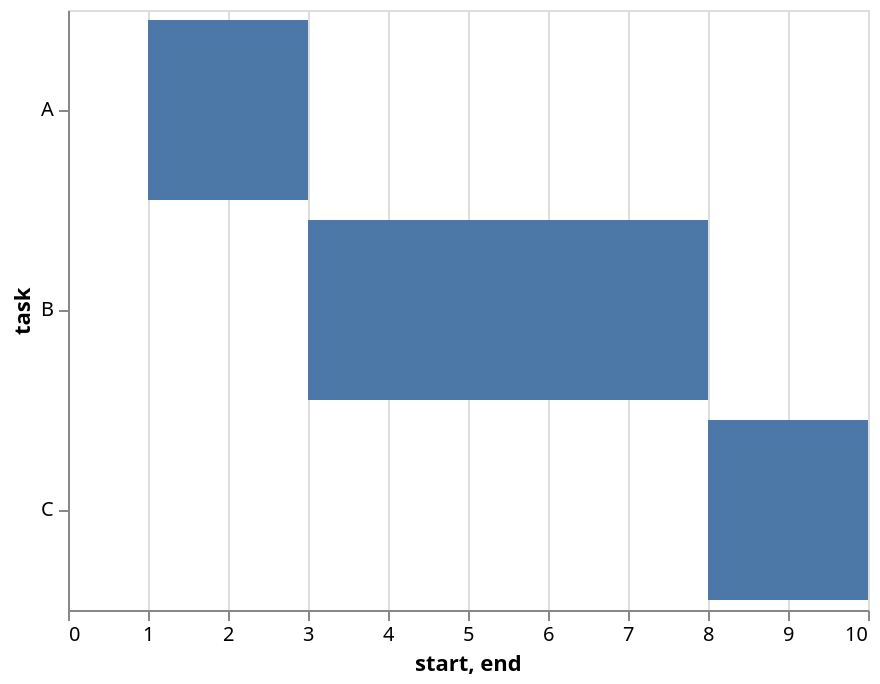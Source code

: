 {"config": {"view": {"height": 300, "width": 400}}, "encoding": {"y": {"title": "task", "field": "properties.task", "type": "nominal"}, "x": {"title": "start", "field": "properties.start", "type": "quantitative"}, "x2": {"title": "end", "field": "properties.end", "type": "quantitative"}}, "data": {"values": {"features": [{"properties": {"start": 1, "task": "A", "end": 3}, "geometry": {"coordinates": [125.6, 10.1], "type": "Point"}, "type": "Feature"}, {"properties": {"start": 3, "task": "B", "end": 8}, "geometry": {"coordinates": [125.6, 10.1], "type": "Point"}, "type": "Feature"}, {"properties": {"start": 8, "task": "C", "end": 10}, "geometry": {"coordinates": [125.6, 10.1], "type": "Point"}, "type": "Feature"}], "type": "FeatureCollection"}, "format": {"type": "json", "property": "features"}}, "mark": "bar", "$schema": "https://vega.github.io/schema/vega-lite/v2.4.1.json"}